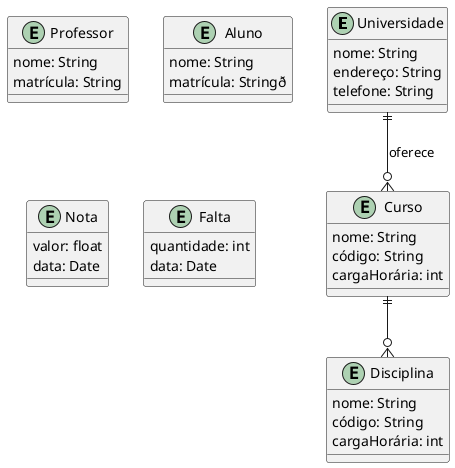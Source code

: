 @startuml
entity "Universidade" as Universidade {
  nome: String
  endereço: String
  telefone: String
}

entity "Curso" as Curso {
  nome: String
  código: String
  cargaHorária: int
}

entity "Disciplina" as Disciplina {
  nome: String
  código: String
  cargaHorária: int
}

entity "Professor" as Professor {
  nome: String
  matrícula: String
}

entity "Aluno" as Aluno {
  nome: String
  matrícula: Stringð
}

entity "Nota" as Nota {
  valor: float
  data: Date
}

entity "Falta" as Falta {
  quantidade: int
  data: Date
}

Universidade ||--o{ Curso : "oferece"
Curso ||--o{ Disciplina
